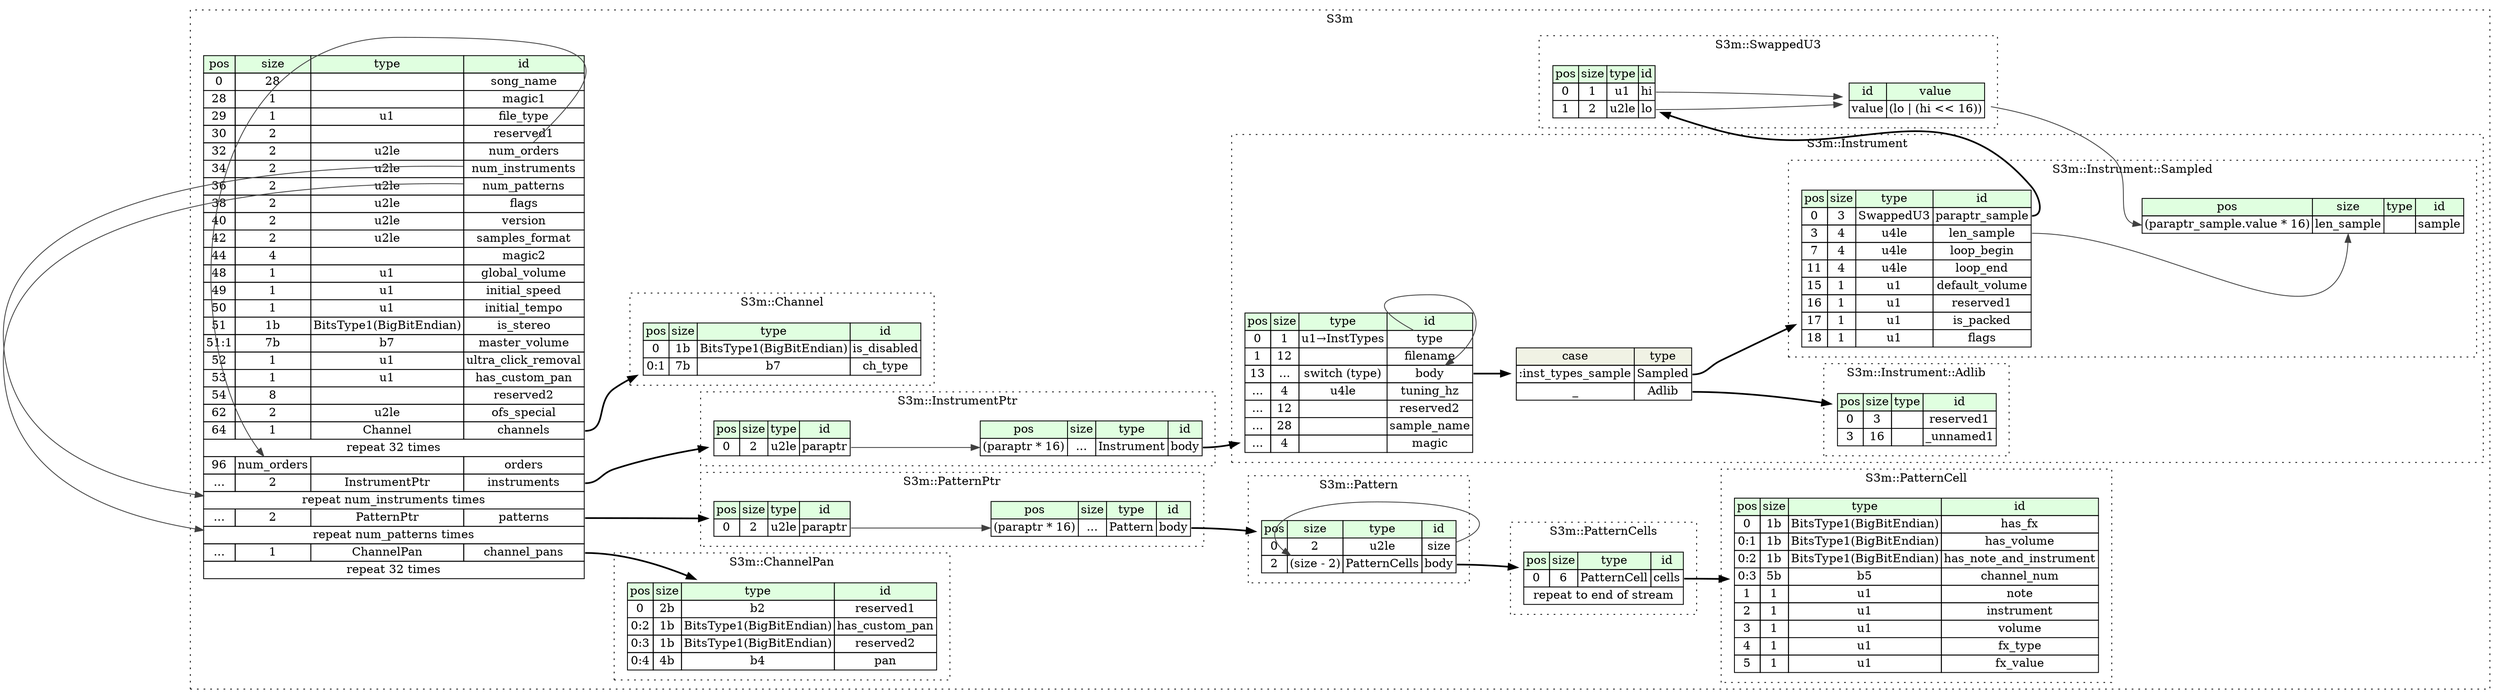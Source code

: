 digraph {
	rankdir=LR;
	node [shape=plaintext];
	subgraph cluster__s3m {
		label="S3m";
		graph[style=dotted];

		s3m__seq [label=<<TABLE BORDER="0" CELLBORDER="1" CELLSPACING="0">
			<TR><TD BGCOLOR="#E0FFE0">pos</TD><TD BGCOLOR="#E0FFE0">size</TD><TD BGCOLOR="#E0FFE0">type</TD><TD BGCOLOR="#E0FFE0">id</TD></TR>
			<TR><TD PORT="song_name_pos">0</TD><TD PORT="song_name_size">28</TD><TD></TD><TD PORT="song_name_type">song_name</TD></TR>
			<TR><TD PORT="magic1_pos">28</TD><TD PORT="magic1_size">1</TD><TD></TD><TD PORT="magic1_type">magic1</TD></TR>
			<TR><TD PORT="file_type_pos">29</TD><TD PORT="file_type_size">1</TD><TD>u1</TD><TD PORT="file_type_type">file_type</TD></TR>
			<TR><TD PORT="reserved1_pos">30</TD><TD PORT="reserved1_size">2</TD><TD></TD><TD PORT="reserved1_type">reserved1</TD></TR>
			<TR><TD PORT="num_orders_pos">32</TD><TD PORT="num_orders_size">2</TD><TD>u2le</TD><TD PORT="num_orders_type">num_orders</TD></TR>
			<TR><TD PORT="num_instruments_pos">34</TD><TD PORT="num_instruments_size">2</TD><TD>u2le</TD><TD PORT="num_instruments_type">num_instruments</TD></TR>
			<TR><TD PORT="num_patterns_pos">36</TD><TD PORT="num_patterns_size">2</TD><TD>u2le</TD><TD PORT="num_patterns_type">num_patterns</TD></TR>
			<TR><TD PORT="flags_pos">38</TD><TD PORT="flags_size">2</TD><TD>u2le</TD><TD PORT="flags_type">flags</TD></TR>
			<TR><TD PORT="version_pos">40</TD><TD PORT="version_size">2</TD><TD>u2le</TD><TD PORT="version_type">version</TD></TR>
			<TR><TD PORT="samples_format_pos">42</TD><TD PORT="samples_format_size">2</TD><TD>u2le</TD><TD PORT="samples_format_type">samples_format</TD></TR>
			<TR><TD PORT="magic2_pos">44</TD><TD PORT="magic2_size">4</TD><TD></TD><TD PORT="magic2_type">magic2</TD></TR>
			<TR><TD PORT="global_volume_pos">48</TD><TD PORT="global_volume_size">1</TD><TD>u1</TD><TD PORT="global_volume_type">global_volume</TD></TR>
			<TR><TD PORT="initial_speed_pos">49</TD><TD PORT="initial_speed_size">1</TD><TD>u1</TD><TD PORT="initial_speed_type">initial_speed</TD></TR>
			<TR><TD PORT="initial_tempo_pos">50</TD><TD PORT="initial_tempo_size">1</TD><TD>u1</TD><TD PORT="initial_tempo_type">initial_tempo</TD></TR>
			<TR><TD PORT="is_stereo_pos">51</TD><TD PORT="is_stereo_size">1b</TD><TD>BitsType1(BigBitEndian)</TD><TD PORT="is_stereo_type">is_stereo</TD></TR>
			<TR><TD PORT="master_volume_pos">51:1</TD><TD PORT="master_volume_size">7b</TD><TD>b7</TD><TD PORT="master_volume_type">master_volume</TD></TR>
			<TR><TD PORT="ultra_click_removal_pos">52</TD><TD PORT="ultra_click_removal_size">1</TD><TD>u1</TD><TD PORT="ultra_click_removal_type">ultra_click_removal</TD></TR>
			<TR><TD PORT="has_custom_pan_pos">53</TD><TD PORT="has_custom_pan_size">1</TD><TD>u1</TD><TD PORT="has_custom_pan_type">has_custom_pan</TD></TR>
			<TR><TD PORT="reserved2_pos">54</TD><TD PORT="reserved2_size">8</TD><TD></TD><TD PORT="reserved2_type">reserved2</TD></TR>
			<TR><TD PORT="ofs_special_pos">62</TD><TD PORT="ofs_special_size">2</TD><TD>u2le</TD><TD PORT="ofs_special_type">ofs_special</TD></TR>
			<TR><TD PORT="channels_pos">64</TD><TD PORT="channels_size">1</TD><TD>Channel</TD><TD PORT="channels_type">channels</TD></TR>
			<TR><TD COLSPAN="4" PORT="channels__repeat">repeat 32 times</TD></TR>
			<TR><TD PORT="orders_pos">96</TD><TD PORT="orders_size">num_orders</TD><TD></TD><TD PORT="orders_type">orders</TD></TR>
			<TR><TD PORT="instruments_pos">...</TD><TD PORT="instruments_size">2</TD><TD>InstrumentPtr</TD><TD PORT="instruments_type">instruments</TD></TR>
			<TR><TD COLSPAN="4" PORT="instruments__repeat">repeat num_instruments times</TD></TR>
			<TR><TD PORT="patterns_pos">...</TD><TD PORT="patterns_size">2</TD><TD>PatternPtr</TD><TD PORT="patterns_type">patterns</TD></TR>
			<TR><TD COLSPAN="4" PORT="patterns__repeat">repeat num_patterns times</TD></TR>
			<TR><TD PORT="channel_pans_pos">...</TD><TD PORT="channel_pans_size">1</TD><TD>ChannelPan</TD><TD PORT="channel_pans_type">channel_pans</TD></TR>
			<TR><TD COLSPAN="4" PORT="channel_pans__repeat">repeat 32 times</TD></TR>
		</TABLE>>];
		subgraph cluster__channel_pan {
			label="S3m::ChannelPan";
			graph[style=dotted];

			channel_pan__seq [label=<<TABLE BORDER="0" CELLBORDER="1" CELLSPACING="0">
				<TR><TD BGCOLOR="#E0FFE0">pos</TD><TD BGCOLOR="#E0FFE0">size</TD><TD BGCOLOR="#E0FFE0">type</TD><TD BGCOLOR="#E0FFE0">id</TD></TR>
				<TR><TD PORT="reserved1_pos">0</TD><TD PORT="reserved1_size">2b</TD><TD>b2</TD><TD PORT="reserved1_type">reserved1</TD></TR>
				<TR><TD PORT="has_custom_pan_pos">0:2</TD><TD PORT="has_custom_pan_size">1b</TD><TD>BitsType1(BigBitEndian)</TD><TD PORT="has_custom_pan_type">has_custom_pan</TD></TR>
				<TR><TD PORT="reserved2_pos">0:3</TD><TD PORT="reserved2_size">1b</TD><TD>BitsType1(BigBitEndian)</TD><TD PORT="reserved2_type">reserved2</TD></TR>
				<TR><TD PORT="pan_pos">0:4</TD><TD PORT="pan_size">4b</TD><TD>b4</TD><TD PORT="pan_type">pan</TD></TR>
			</TABLE>>];
		}
		subgraph cluster__pattern_cell {
			label="S3m::PatternCell";
			graph[style=dotted];

			pattern_cell__seq [label=<<TABLE BORDER="0" CELLBORDER="1" CELLSPACING="0">
				<TR><TD BGCOLOR="#E0FFE0">pos</TD><TD BGCOLOR="#E0FFE0">size</TD><TD BGCOLOR="#E0FFE0">type</TD><TD BGCOLOR="#E0FFE0">id</TD></TR>
				<TR><TD PORT="has_fx_pos">0</TD><TD PORT="has_fx_size">1b</TD><TD>BitsType1(BigBitEndian)</TD><TD PORT="has_fx_type">has_fx</TD></TR>
				<TR><TD PORT="has_volume_pos">0:1</TD><TD PORT="has_volume_size">1b</TD><TD>BitsType1(BigBitEndian)</TD><TD PORT="has_volume_type">has_volume</TD></TR>
				<TR><TD PORT="has_note_and_instrument_pos">0:2</TD><TD PORT="has_note_and_instrument_size">1b</TD><TD>BitsType1(BigBitEndian)</TD><TD PORT="has_note_and_instrument_type">has_note_and_instrument</TD></TR>
				<TR><TD PORT="channel_num_pos">0:3</TD><TD PORT="channel_num_size">5b</TD><TD>b5</TD><TD PORT="channel_num_type">channel_num</TD></TR>
				<TR><TD PORT="note_pos">1</TD><TD PORT="note_size">1</TD><TD>u1</TD><TD PORT="note_type">note</TD></TR>
				<TR><TD PORT="instrument_pos">2</TD><TD PORT="instrument_size">1</TD><TD>u1</TD><TD PORT="instrument_type">instrument</TD></TR>
				<TR><TD PORT="volume_pos">3</TD><TD PORT="volume_size">1</TD><TD>u1</TD><TD PORT="volume_type">volume</TD></TR>
				<TR><TD PORT="fx_type_pos">4</TD><TD PORT="fx_type_size">1</TD><TD>u1</TD><TD PORT="fx_type_type">fx_type</TD></TR>
				<TR><TD PORT="fx_value_pos">5</TD><TD PORT="fx_value_size">1</TD><TD>u1</TD><TD PORT="fx_value_type">fx_value</TD></TR>
			</TABLE>>];
		}
		subgraph cluster__pattern_cells {
			label="S3m::PatternCells";
			graph[style=dotted];

			pattern_cells__seq [label=<<TABLE BORDER="0" CELLBORDER="1" CELLSPACING="0">
				<TR><TD BGCOLOR="#E0FFE0">pos</TD><TD BGCOLOR="#E0FFE0">size</TD><TD BGCOLOR="#E0FFE0">type</TD><TD BGCOLOR="#E0FFE0">id</TD></TR>
				<TR><TD PORT="cells_pos">0</TD><TD PORT="cells_size">6</TD><TD>PatternCell</TD><TD PORT="cells_type">cells</TD></TR>
				<TR><TD COLSPAN="4" PORT="cells__repeat">repeat to end of stream</TD></TR>
			</TABLE>>];
		}
		subgraph cluster__channel {
			label="S3m::Channel";
			graph[style=dotted];

			channel__seq [label=<<TABLE BORDER="0" CELLBORDER="1" CELLSPACING="0">
				<TR><TD BGCOLOR="#E0FFE0">pos</TD><TD BGCOLOR="#E0FFE0">size</TD><TD BGCOLOR="#E0FFE0">type</TD><TD BGCOLOR="#E0FFE0">id</TD></TR>
				<TR><TD PORT="is_disabled_pos">0</TD><TD PORT="is_disabled_size">1b</TD><TD>BitsType1(BigBitEndian)</TD><TD PORT="is_disabled_type">is_disabled</TD></TR>
				<TR><TD PORT="ch_type_pos">0:1</TD><TD PORT="ch_type_size">7b</TD><TD>b7</TD><TD PORT="ch_type_type">ch_type</TD></TR>
			</TABLE>>];
		}
		subgraph cluster__swapped_u3 {
			label="S3m::SwappedU3";
			graph[style=dotted];

			swapped_u3__seq [label=<<TABLE BORDER="0" CELLBORDER="1" CELLSPACING="0">
				<TR><TD BGCOLOR="#E0FFE0">pos</TD><TD BGCOLOR="#E0FFE0">size</TD><TD BGCOLOR="#E0FFE0">type</TD><TD BGCOLOR="#E0FFE0">id</TD></TR>
				<TR><TD PORT="hi_pos">0</TD><TD PORT="hi_size">1</TD><TD>u1</TD><TD PORT="hi_type">hi</TD></TR>
				<TR><TD PORT="lo_pos">1</TD><TD PORT="lo_size">2</TD><TD>u2le</TD><TD PORT="lo_type">lo</TD></TR>
			</TABLE>>];
			swapped_u3__inst__value [label=<<TABLE BORDER="0" CELLBORDER="1" CELLSPACING="0">
				<TR><TD BGCOLOR="#E0FFE0">id</TD><TD BGCOLOR="#E0FFE0">value</TD></TR>
				<TR><TD>value</TD><TD>(lo | (hi &lt;&lt; 16))</TD></TR>
			</TABLE>>];
		}
		subgraph cluster__pattern {
			label="S3m::Pattern";
			graph[style=dotted];

			pattern__seq [label=<<TABLE BORDER="0" CELLBORDER="1" CELLSPACING="0">
				<TR><TD BGCOLOR="#E0FFE0">pos</TD><TD BGCOLOR="#E0FFE0">size</TD><TD BGCOLOR="#E0FFE0">type</TD><TD BGCOLOR="#E0FFE0">id</TD></TR>
				<TR><TD PORT="size_pos">0</TD><TD PORT="size_size">2</TD><TD>u2le</TD><TD PORT="size_type">size</TD></TR>
				<TR><TD PORT="body_pos">2</TD><TD PORT="body_size">(size - 2)</TD><TD>PatternCells</TD><TD PORT="body_type">body</TD></TR>
			</TABLE>>];
		}
		subgraph cluster__pattern_ptr {
			label="S3m::PatternPtr";
			graph[style=dotted];

			pattern_ptr__seq [label=<<TABLE BORDER="0" CELLBORDER="1" CELLSPACING="0">
				<TR><TD BGCOLOR="#E0FFE0">pos</TD><TD BGCOLOR="#E0FFE0">size</TD><TD BGCOLOR="#E0FFE0">type</TD><TD BGCOLOR="#E0FFE0">id</TD></TR>
				<TR><TD PORT="paraptr_pos">0</TD><TD PORT="paraptr_size">2</TD><TD>u2le</TD><TD PORT="paraptr_type">paraptr</TD></TR>
			</TABLE>>];
			pattern_ptr__inst__body [label=<<TABLE BORDER="0" CELLBORDER="1" CELLSPACING="0">
				<TR><TD BGCOLOR="#E0FFE0">pos</TD><TD BGCOLOR="#E0FFE0">size</TD><TD BGCOLOR="#E0FFE0">type</TD><TD BGCOLOR="#E0FFE0">id</TD></TR>
				<TR><TD PORT="body_pos">(paraptr * 16)</TD><TD PORT="body_size">...</TD><TD>Pattern</TD><TD PORT="body_type">body</TD></TR>
			</TABLE>>];
		}
		subgraph cluster__instrument_ptr {
			label="S3m::InstrumentPtr";
			graph[style=dotted];

			instrument_ptr__seq [label=<<TABLE BORDER="0" CELLBORDER="1" CELLSPACING="0">
				<TR><TD BGCOLOR="#E0FFE0">pos</TD><TD BGCOLOR="#E0FFE0">size</TD><TD BGCOLOR="#E0FFE0">type</TD><TD BGCOLOR="#E0FFE0">id</TD></TR>
				<TR><TD PORT="paraptr_pos">0</TD><TD PORT="paraptr_size">2</TD><TD>u2le</TD><TD PORT="paraptr_type">paraptr</TD></TR>
			</TABLE>>];
			instrument_ptr__inst__body [label=<<TABLE BORDER="0" CELLBORDER="1" CELLSPACING="0">
				<TR><TD BGCOLOR="#E0FFE0">pos</TD><TD BGCOLOR="#E0FFE0">size</TD><TD BGCOLOR="#E0FFE0">type</TD><TD BGCOLOR="#E0FFE0">id</TD></TR>
				<TR><TD PORT="body_pos">(paraptr * 16)</TD><TD PORT="body_size">...</TD><TD>Instrument</TD><TD PORT="body_type">body</TD></TR>
			</TABLE>>];
		}
		subgraph cluster__instrument {
			label="S3m::Instrument";
			graph[style=dotted];

			instrument__seq [label=<<TABLE BORDER="0" CELLBORDER="1" CELLSPACING="0">
				<TR><TD BGCOLOR="#E0FFE0">pos</TD><TD BGCOLOR="#E0FFE0">size</TD><TD BGCOLOR="#E0FFE0">type</TD><TD BGCOLOR="#E0FFE0">id</TD></TR>
				<TR><TD PORT="type_pos">0</TD><TD PORT="type_size">1</TD><TD>u1→InstTypes</TD><TD PORT="type_type">type</TD></TR>
				<TR><TD PORT="filename_pos">1</TD><TD PORT="filename_size">12</TD><TD></TD><TD PORT="filename_type">filename</TD></TR>
				<TR><TD PORT="body_pos">13</TD><TD PORT="body_size">...</TD><TD>switch (type)</TD><TD PORT="body_type">body</TD></TR>
				<TR><TD PORT="tuning_hz_pos">...</TD><TD PORT="tuning_hz_size">4</TD><TD>u4le</TD><TD PORT="tuning_hz_type">tuning_hz</TD></TR>
				<TR><TD PORT="reserved2_pos">...</TD><TD PORT="reserved2_size">12</TD><TD></TD><TD PORT="reserved2_type">reserved2</TD></TR>
				<TR><TD PORT="sample_name_pos">...</TD><TD PORT="sample_name_size">28</TD><TD></TD><TD PORT="sample_name_type">sample_name</TD></TR>
				<TR><TD PORT="magic_pos">...</TD><TD PORT="magic_size">4</TD><TD></TD><TD PORT="magic_type">magic</TD></TR>
			</TABLE>>];
instrument__seq_body_switch [label=<<TABLE BORDER="0" CELLBORDER="1" CELLSPACING="0">
	<TR><TD BGCOLOR="#F0F2E4">case</TD><TD BGCOLOR="#F0F2E4">type</TD></TR>
	<TR><TD>:inst_types_sample</TD><TD PORT="case0">Sampled</TD></TR>
	<TR><TD>_</TD><TD PORT="case1">Adlib</TD></TR>
</TABLE>>];
			subgraph cluster__sampled {
				label="S3m::Instrument::Sampled";
				graph[style=dotted];

				sampled__seq [label=<<TABLE BORDER="0" CELLBORDER="1" CELLSPACING="0">
					<TR><TD BGCOLOR="#E0FFE0">pos</TD><TD BGCOLOR="#E0FFE0">size</TD><TD BGCOLOR="#E0FFE0">type</TD><TD BGCOLOR="#E0FFE0">id</TD></TR>
					<TR><TD PORT="paraptr_sample_pos">0</TD><TD PORT="paraptr_sample_size">3</TD><TD>SwappedU3</TD><TD PORT="paraptr_sample_type">paraptr_sample</TD></TR>
					<TR><TD PORT="len_sample_pos">3</TD><TD PORT="len_sample_size">4</TD><TD>u4le</TD><TD PORT="len_sample_type">len_sample</TD></TR>
					<TR><TD PORT="loop_begin_pos">7</TD><TD PORT="loop_begin_size">4</TD><TD>u4le</TD><TD PORT="loop_begin_type">loop_begin</TD></TR>
					<TR><TD PORT="loop_end_pos">11</TD><TD PORT="loop_end_size">4</TD><TD>u4le</TD><TD PORT="loop_end_type">loop_end</TD></TR>
					<TR><TD PORT="default_volume_pos">15</TD><TD PORT="default_volume_size">1</TD><TD>u1</TD><TD PORT="default_volume_type">default_volume</TD></TR>
					<TR><TD PORT="reserved1_pos">16</TD><TD PORT="reserved1_size">1</TD><TD>u1</TD><TD PORT="reserved1_type">reserved1</TD></TR>
					<TR><TD PORT="is_packed_pos">17</TD><TD PORT="is_packed_size">1</TD><TD>u1</TD><TD PORT="is_packed_type">is_packed</TD></TR>
					<TR><TD PORT="flags_pos">18</TD><TD PORT="flags_size">1</TD><TD>u1</TD><TD PORT="flags_type">flags</TD></TR>
				</TABLE>>];
				sampled__inst__sample [label=<<TABLE BORDER="0" CELLBORDER="1" CELLSPACING="0">
					<TR><TD BGCOLOR="#E0FFE0">pos</TD><TD BGCOLOR="#E0FFE0">size</TD><TD BGCOLOR="#E0FFE0">type</TD><TD BGCOLOR="#E0FFE0">id</TD></TR>
					<TR><TD PORT="sample_pos">(paraptr_sample.value * 16)</TD><TD PORT="sample_size">len_sample</TD><TD></TD><TD PORT="sample_type">sample</TD></TR>
				</TABLE>>];
			}
			subgraph cluster__adlib {
				label="S3m::Instrument::Adlib";
				graph[style=dotted];

				adlib__seq [label=<<TABLE BORDER="0" CELLBORDER="1" CELLSPACING="0">
					<TR><TD BGCOLOR="#E0FFE0">pos</TD><TD BGCOLOR="#E0FFE0">size</TD><TD BGCOLOR="#E0FFE0">type</TD><TD BGCOLOR="#E0FFE0">id</TD></TR>
					<TR><TD PORT="reserved1_pos">0</TD><TD PORT="reserved1_size">3</TD><TD></TD><TD PORT="reserved1_type">reserved1</TD></TR>
					<TR><TD PORT="_unnamed1_pos">3</TD><TD PORT="_unnamed1_size">16</TD><TD></TD><TD PORT="_unnamed1_type">_unnamed1</TD></TR>
				</TABLE>>];
			}
		}
	}
	s3m__seq:channels_type -> channel__seq [style=bold];
	s3m__seq:num_orders_type -> s3m__seq:orders_size [color="#404040"];
	s3m__seq:instruments_type -> instrument_ptr__seq [style=bold];
	s3m__seq:num_instruments_type -> s3m__seq:instruments__repeat [color="#404040"];
	s3m__seq:patterns_type -> pattern_ptr__seq [style=bold];
	s3m__seq:num_patterns_type -> s3m__seq:patterns__repeat [color="#404040"];
	s3m__seq:channel_pans_type -> channel_pan__seq [style=bold];
	pattern_cells__seq:cells_type -> pattern_cell__seq [style=bold];
	swapped_u3__seq:lo_type -> swapped_u3__inst__value [color="#404040"];
	swapped_u3__seq:hi_type -> swapped_u3__inst__value [color="#404040"];
	pattern__seq:size_type -> pattern__seq:body_size [color="#404040"];
	pattern__seq:body_type -> pattern_cells__seq [style=bold];
	pattern_ptr__seq:paraptr_type -> pattern_ptr__inst__body:body_pos [color="#404040"];
	pattern_ptr__inst__body:body_type -> pattern__seq [style=bold];
	instrument_ptr__seq:paraptr_type -> instrument_ptr__inst__body:body_pos [color="#404040"];
	instrument_ptr__inst__body:body_type -> instrument__seq [style=bold];
	instrument__seq:body_type -> instrument__seq_body_switch [style=bold];
	instrument__seq_body_switch:case0 -> sampled__seq [style=bold];
	instrument__seq_body_switch:case1 -> adlib__seq [style=bold];
	instrument__seq:type_type -> instrument__seq:body_type [color="#404040"];
	sampled__seq:paraptr_sample_type -> swapped_u3__seq [style=bold];
	swapped_u3__inst__value:value_type -> sampled__inst__sample:sample_pos [color="#404040"];
	sampled__seq:len_sample_type -> sampled__inst__sample:sample_size [color="#404040"];
}
